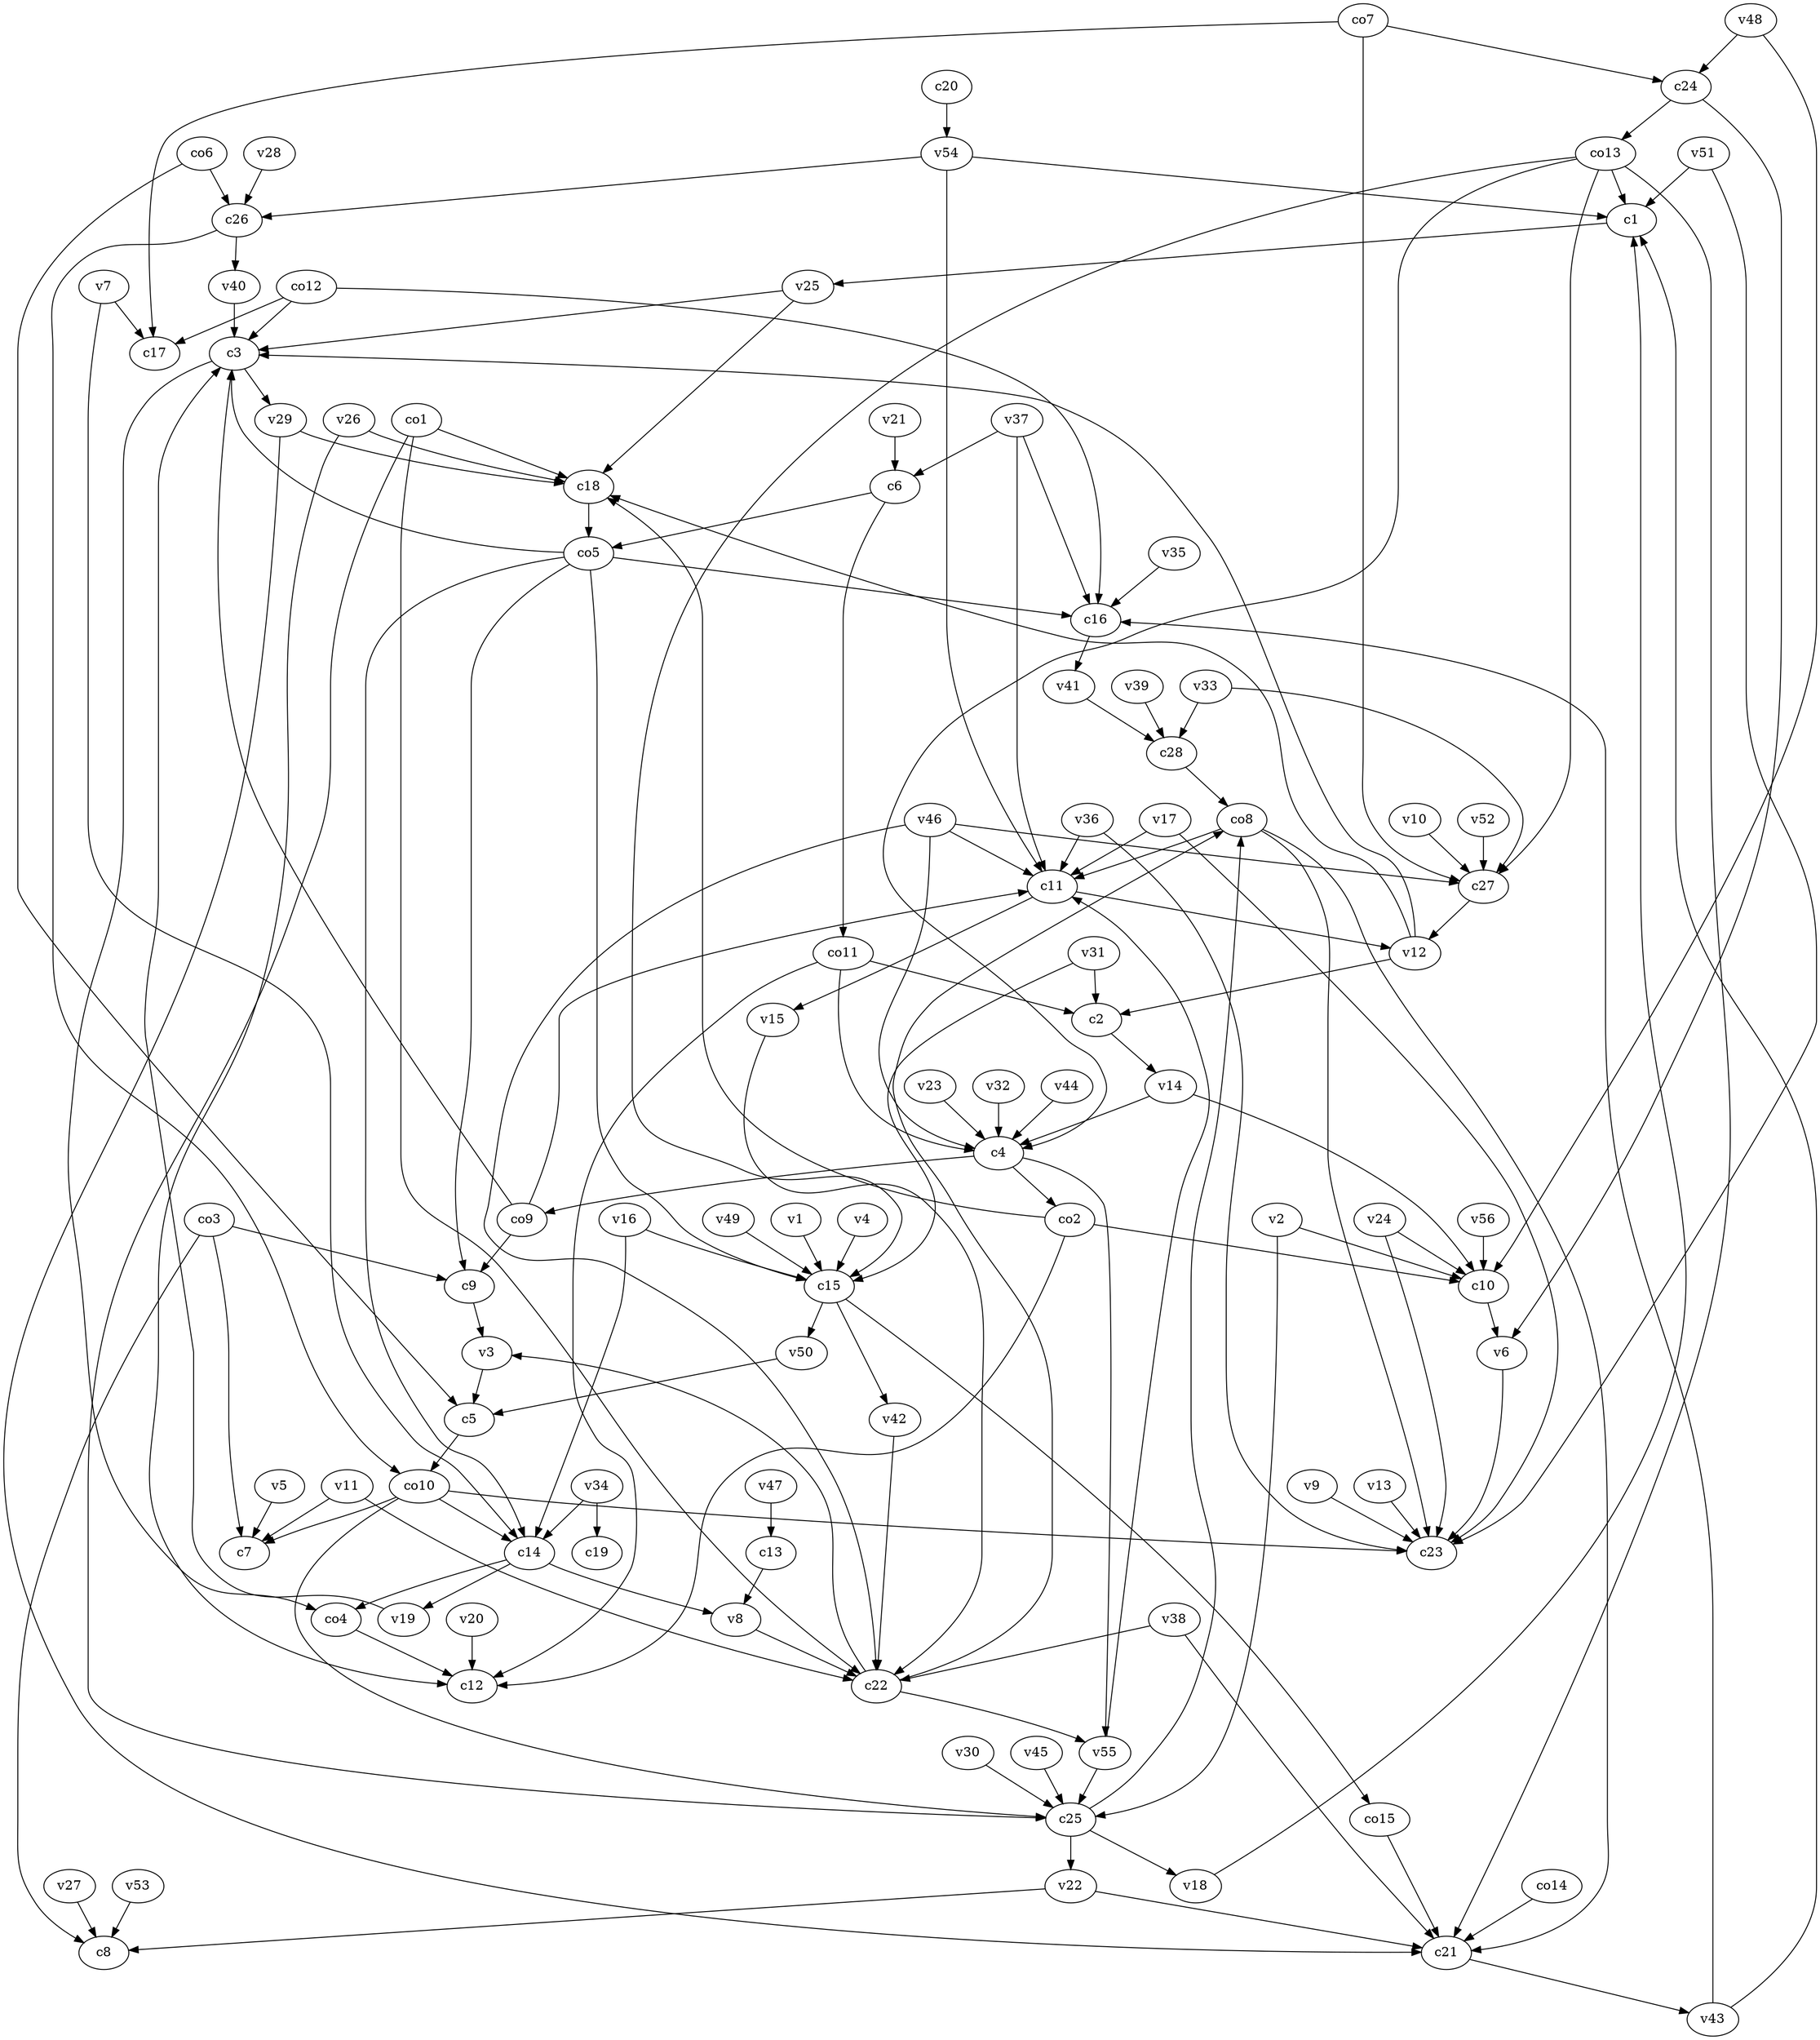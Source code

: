 strict digraph  {
c1;
c2;
c3;
c4;
c5;
c6;
c7;
c8;
c9;
c10;
c11;
c12;
c13;
c14;
c15;
c16;
c17;
c18;
c19;
c20;
c21;
c22;
c23;
c24;
c25;
c26;
c27;
c28;
v1;
v2;
v3;
v4;
v5;
v6;
v7;
v8;
v9;
v10;
v11;
v12;
v13;
v14;
v15;
v16;
v17;
v18;
v19;
v20;
v21;
v22;
v23;
v24;
v25;
v26;
v27;
v28;
v29;
v30;
v31;
v32;
v33;
v34;
v35;
v36;
v37;
v38;
v39;
v40;
v41;
v42;
v43;
v44;
v45;
v46;
v47;
v48;
v49;
v50;
v51;
v52;
v53;
v54;
v55;
v56;
co1;
co2;
co3;
co4;
co5;
co6;
co7;
co8;
co9;
co10;
co11;
co12;
co13;
co14;
co15;
c1 -> v25  [weight=1];
c2 -> v14  [weight=1];
c3 -> v29  [weight=1];
c3 -> co4  [weight=1];
c4 -> co2  [weight=1];
c4 -> v55  [weight=1];
c4 -> co9  [weight=1];
c5 -> co10  [weight=1];
c6 -> co5  [weight=1];
c6 -> co11  [weight=1];
c9 -> v3  [weight=1];
c10 -> v6  [weight=1];
c11 -> v15  [weight=1];
c11 -> v12  [weight=1];
c13 -> v8  [weight=1];
c14 -> v8  [weight=1];
c14 -> v19  [weight=1];
c14 -> co4  [weight=1];
c15 -> v50  [weight=1];
c15 -> co15  [weight=1];
c15 -> v42  [weight=1];
c16 -> v41  [weight=1];
c18 -> co5  [weight=1];
c20 -> v54  [weight=1];
c21 -> v43  [weight=1];
c22 -> v55  [weight=1];
c22 -> v3  [weight=1];
c22 -> co8  [weight=1];
c24 -> co13  [weight=1];
c24 -> v6  [weight=1];
c25 -> co8  [weight=1];
c25 -> v18  [weight=1];
c25 -> v22  [weight=1];
c26 -> co10  [weight=1];
c26 -> v40  [weight=1];
c27 -> v12  [weight=1];
c28 -> co8  [weight=1];
v1 -> c15  [weight=1];
v2 -> c10  [weight=1];
v2 -> c25  [weight=1];
v3 -> c5  [weight=1];
v4 -> c15  [weight=1];
v5 -> c7  [weight=1];
v6 -> c23  [weight=1];
v7 -> c17  [weight=1];
v7 -> c14  [weight=1];
v8 -> c22  [weight=1];
v9 -> c23  [weight=1];
v10 -> c27  [weight=1];
v11 -> c7  [weight=1];
v11 -> c22  [weight=1];
v12 -> c18  [weight=1];
v12 -> c2  [weight=1];
v12 -> c3  [weight=1];
v13 -> c23  [weight=1];
v14 -> c10  [weight=1];
v14 -> c4  [weight=1];
v15 -> c22  [weight=1];
v16 -> c15  [weight=1];
v16 -> c14  [weight=1];
v17 -> c23  [weight=1];
v17 -> c11  [weight=1];
v18 -> c1  [weight=1];
v19 -> c3  [weight=1];
v20 -> c12  [weight=1];
v21 -> c6  [weight=1];
v22 -> c21  [weight=1];
v22 -> c8  [weight=1];
v23 -> c4  [weight=1];
v24 -> c10  [weight=1];
v24 -> c23  [weight=1];
v25 -> c18  [weight=1];
v25 -> c3  [weight=1];
v26 -> c12  [weight=1];
v26 -> c18  [weight=1];
v27 -> c8  [weight=1];
v28 -> c26  [weight=1];
v29 -> c18  [weight=1];
v29 -> c21  [weight=1];
v30 -> c25  [weight=1];
v31 -> c15  [weight=1];
v31 -> c2  [weight=1];
v32 -> c4  [weight=1];
v33 -> c28  [weight=1];
v33 -> c27  [weight=1];
v34 -> c19  [weight=1];
v34 -> c14  [weight=1];
v35 -> c16  [weight=1];
v36 -> c11  [weight=1];
v36 -> c23  [weight=1];
v37 -> c11  [weight=1];
v37 -> c16  [weight=1];
v37 -> c6  [weight=1];
v38 -> c21  [weight=1];
v38 -> c22  [weight=1];
v39 -> c28  [weight=1];
v40 -> c3  [weight=1];
v41 -> c28  [weight=1];
v42 -> c22  [weight=1];
v43 -> c16  [weight=1];
v43 -> c1  [weight=1];
v44 -> c4  [weight=1];
v45 -> c25  [weight=1];
v46 -> c27  [weight=1];
v46 -> c4  [weight=1];
v46 -> c22  [weight=1];
v46 -> c11  [weight=1];
v47 -> c13  [weight=1];
v48 -> c10  [weight=1];
v48 -> c24  [weight=1];
v49 -> c15  [weight=1];
v50 -> c5  [weight=1];
v51 -> c1  [weight=1];
v51 -> c23  [weight=1];
v52 -> c27  [weight=1];
v53 -> c8  [weight=1];
v54 -> c1  [weight=1];
v54 -> c26  [weight=1];
v54 -> c11  [weight=1];
v55 -> c11  [weight=1];
v55 -> c25  [weight=1];
v56 -> c10  [weight=1];
co1 -> c18  [weight=1];
co1 -> c25  [weight=1];
co1 -> c22  [weight=1];
co2 -> c18  [weight=1];
co2 -> c12  [weight=1];
co2 -> c10  [weight=1];
co3 -> c9  [weight=1];
co3 -> c8  [weight=1];
co3 -> c7  [weight=1];
co4 -> c12  [weight=1];
co5 -> c3  [weight=1];
co5 -> c14  [weight=1];
co5 -> c15  [weight=1];
co5 -> c9  [weight=1];
co5 -> c16  [weight=1];
co6 -> c26  [weight=1];
co6 -> c5  [weight=1];
co7 -> c17  [weight=1];
co7 -> c27  [weight=1];
co7 -> c24  [weight=1];
co8 -> c21  [weight=1];
co8 -> c23  [weight=1];
co8 -> c11  [weight=1];
co9 -> c11  [weight=1];
co9 -> c9  [weight=1];
co9 -> c3  [weight=1];
co10 -> c14  [weight=1];
co10 -> c23  [weight=1];
co10 -> c7  [weight=1];
co10 -> c25  [weight=1];
co11 -> c12  [weight=1];
co11 -> c4  [weight=1];
co11 -> c2  [weight=1];
co12 -> c16  [weight=1];
co12 -> c3  [weight=1];
co12 -> c17  [weight=1];
co13 -> c27  [weight=1];
co13 -> c15  [weight=1];
co13 -> c1  [weight=1];
co13 -> c21  [weight=1];
co13 -> c4  [weight=1];
co14 -> c21  [weight=1];
co15 -> c21  [weight=1];
}
